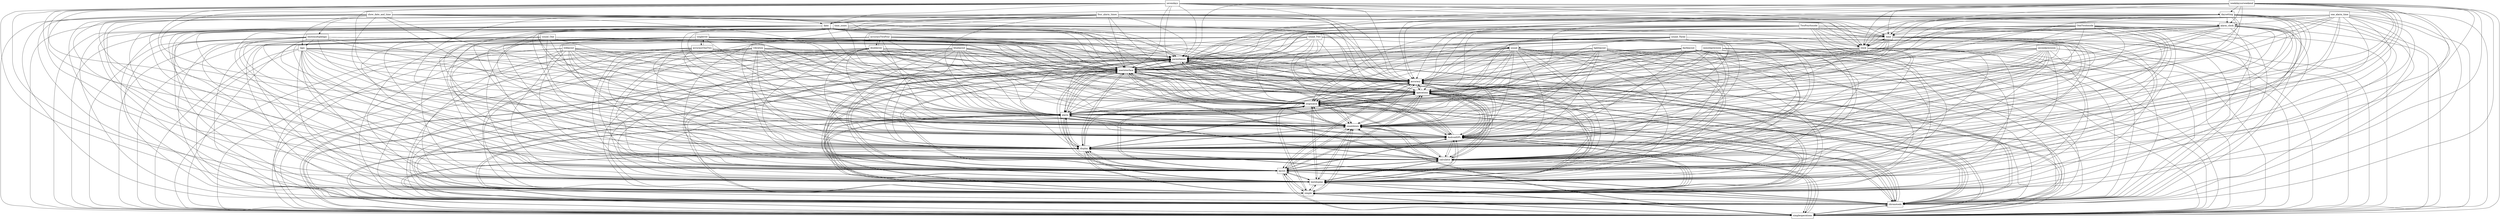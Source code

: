 digraph{
graph [rankdir=TB];
node [shape=box];
edge [arrowhead=normal];
0[label="OneTwohmode",]
1[label="darklayout",]
2[label="parentheses",]
3[label="userinterface",]
4[label="simpleoperations",]
5[label="chronotools",]
6[label="time_zones",]
7[label="sound_Three",]
8[label="stdlayout",]
9[label="sound_One",]
10[label="lightlayout",]
11[label="simple",]
12[label="four_alarm_times",]
13[label="accuracyTwoFour",]
14[label="date",]
15[label="time",]
16[label="textdisplay",]
17[label="minuteprecision",]
18[label="show_date_and_time",]
19[label="daysetting",]
20[label="layout",]
21[label="vibration",]
22[label="bluelayout",]
23[label="calculator",]
24[label="one_alarm_time",]
25[label="weekdaysorweekend",]
26[label="laps",]
27[label="clock",]
28[label="secondprecision",]
29[label="singlerow",]
30[label="sound_Two",]
31[label="display",]
32[label="alarm_clock",]
33[label="AndroidSPL",]
34[label="accuracyOneTwo",]
35[label="countdown",]
36[label="alarm",]
37[label="stopwatch",]
38[label="sound",]
39[label="TwoFourhmode",]
40[label="sevendays",]
41[label="showmultiplelaps",]
42[label="operations",]
43[label="accuracy",]
44[label="doublerow",]
0->2[label="",]
0->3[label="",]
0->4[label="",]
0->5[label="",]
0->11[label="",]
0->15[label="",]
0->16[label="",]
0->20[label="",]
0->23[label="",]
0->27[label="",]
0->31[label="",]
0->33[label="",]
0->35[label="",]
0->36[label="",]
0->37[label="",]
0->42[label="",]
0->43[label="",]
1->2[label="",]
1->3[label="",]
1->4[label="",]
1->5[label="",]
1->11[label="",]
1->16[label="",]
1->20[label="",]
1->23[label="",]
1->31[label="",]
1->33[label="",]
1->35[label="",]
1->36[label="",]
1->37[label="",]
1->42[label="",]
1->43[label="",]
2->3[label="",]
2->4[label="",]
2->5[label="",]
2->11[label="",]
2->16[label="",]
2->20[label="",]
2->23[label="",]
2->31[label="",]
2->33[label="",]
2->35[label="",]
2->36[label="",]
2->37[label="",]
2->42[label="",]
2->43[label="",]
3->2[label="",]
3->4[label="",]
3->5[label="",]
3->11[label="",]
3->16[label="",]
3->20[label="",]
3->23[label="",]
3->31[label="",]
3->33[label="",]
3->35[label="",]
3->36[label="",]
3->37[label="",]
3->42[label="",]
3->43[label="",]
4->2[label="",]
4->3[label="",]
4->5[label="",]
4->11[label="",]
4->16[label="",]
4->20[label="",]
4->23[label="",]
4->31[label="",]
4->33[label="",]
4->35[label="",]
4->36[label="",]
4->37[label="",]
4->42[label="",]
4->43[label="",]
5->2[label="",]
5->3[label="",]
5->4[label="",]
5->11[label="",]
5->16[label="",]
5->20[label="",]
5->23[label="",]
5->31[label="",]
5->33[label="",]
5->35[label="",]
5->36[label="",]
5->37[label="",]
5->42[label="",]
5->43[label="",]
6->2[label="",]
6->3[label="",]
6->4[label="",]
6->5[label="",]
6->11[label="",]
6->15[label="",]
6->16[label="",]
6->20[label="",]
6->23[label="",]
6->27[label="",]
6->31[label="",]
6->33[label="",]
6->35[label="",]
6->36[label="",]
6->37[label="",]
6->42[label="",]
6->43[label="",]
7->2[label="",]
7->3[label="",]
7->4[label="",]
7->5[label="",]
7->11[label="",]
7->16[label="",]
7->20[label="",]
7->23[label="",]
7->31[label="",]
7->33[label="",]
7->35[label="",]
7->36[label="",]
7->37[label="",]
7->38[label="",]
7->42[label="",]
7->43[label="",]
8->2[label="",]
8->3[label="",]
8->4[label="",]
8->5[label="",]
8->11[label="",]
8->16[label="",]
8->20[label="",]
8->23[label="",]
8->31[label="",]
8->33[label="",]
8->35[label="",]
8->36[label="",]
8->37[label="",]
8->42[label="",]
8->43[label="",]
9->2[label="",]
9->3[label="",]
9->4[label="",]
9->5[label="",]
9->11[label="",]
9->16[label="",]
9->20[label="",]
9->23[label="",]
9->31[label="",]
9->33[label="",]
9->35[label="",]
9->36[label="",]
9->37[label="",]
9->38[label="",]
9->42[label="",]
9->43[label="",]
10->2[label="",]
10->3[label="",]
10->4[label="",]
10->5[label="",]
10->11[label="",]
10->16[label="",]
10->20[label="",]
10->23[label="",]
10->31[label="",]
10->33[label="",]
10->35[label="",]
10->36[label="",]
10->37[label="",]
10->42[label="",]
10->43[label="",]
11->2[label="",]
11->3[label="",]
11->4[label="",]
11->5[label="",]
11->16[label="",]
11->20[label="",]
11->23[label="",]
11->31[label="",]
11->33[label="",]
11->35[label="",]
11->36[label="",]
11->37[label="",]
11->42[label="",]
11->43[label="",]
12->2[label="",]
12->3[label="",]
12->4[label="",]
12->5[label="",]
12->11[label="",]
12->15[label="",]
12->16[label="",]
12->20[label="",]
12->23[label="",]
12->27[label="",]
12->31[label="",]
12->32[label="",]
12->33[label="",]
12->35[label="",]
12->36[label="",]
12->37[label="",]
12->42[label="",]
12->43[label="",]
13->2[label="",]
13->3[label="",]
13->4[label="",]
13->5[label="",]
13->11[label="",]
13->16[label="",]
13->20[label="",]
13->23[label="",]
13->31[label="",]
13->33[label="",]
13->35[label="",]
13->36[label="",]
13->37[label="",]
13->42[label="",]
13->43[label="",]
13->44[label="",]
14->2[label="",]
14->3[label="",]
14->4[label="",]
14->5[label="",]
14->11[label="",]
14->15[label="",]
14->16[label="",]
14->20[label="",]
14->23[label="",]
14->27[label="",]
14->31[label="",]
14->33[label="",]
14->35[label="",]
14->36[label="",]
14->37[label="",]
14->42[label="",]
14->43[label="",]
15->2[label="",]
15->3[label="",]
15->4[label="",]
15->5[label="",]
15->11[label="",]
15->16[label="",]
15->20[label="",]
15->23[label="",]
15->27[label="",]
15->31[label="",]
15->33[label="",]
15->35[label="",]
15->36[label="",]
15->37[label="",]
15->42[label="",]
15->43[label="",]
16->2[label="",]
16->3[label="",]
16->4[label="",]
16->5[label="",]
16->11[label="",]
16->20[label="",]
16->23[label="",]
16->31[label="",]
16->33[label="",]
16->35[label="",]
16->36[label="",]
16->37[label="",]
16->42[label="",]
16->43[label="",]
17->2[label="",]
17->3[label="",]
17->4[label="",]
17->5[label="",]
17->11[label="",]
17->16[label="",]
17->20[label="",]
17->23[label="",]
17->31[label="",]
17->33[label="",]
17->35[label="",]
17->36[label="",]
17->37[label="",]
17->42[label="",]
17->43[label="",]
18->2[label="",]
18->3[label="",]
18->4[label="",]
18->5[label="",]
18->11[label="",]
18->14[label="",]
18->15[label="",]
18->16[label="",]
18->20[label="",]
18->23[label="",]
18->26[label="",]
18->27[label="",]
18->31[label="",]
18->33[label="",]
18->35[label="",]
18->36[label="",]
18->37[label="",]
18->41[label="",]
18->42[label="",]
18->43[label="",]
19->2[label="",]
19->3[label="",]
19->4[label="",]
19->5[label="",]
19->11[label="",]
19->14[label="",]
19->15[label="",]
19->16[label="",]
19->20[label="",]
19->23[label="",]
19->27[label="",]
19->31[label="",]
19->32[label="",]
19->33[label="",]
19->35[label="",]
19->36[label="",]
19->37[label="",]
19->42[label="",]
19->43[label="",]
20->2[label="",]
20->3[label="",]
20->4[label="",]
20->5[label="",]
20->11[label="",]
20->16[label="",]
20->23[label="",]
20->31[label="",]
20->33[label="",]
20->35[label="",]
20->36[label="",]
20->37[label="",]
20->42[label="",]
20->43[label="",]
21->2[label="",]
21->3[label="",]
21->4[label="",]
21->5[label="",]
21->11[label="",]
21->16[label="",]
21->20[label="",]
21->23[label="",]
21->31[label="",]
21->33[label="",]
21->35[label="",]
21->36[label="",]
21->37[label="",]
21->42[label="",]
21->43[label="",]
22->2[label="",]
22->3[label="",]
22->4[label="",]
22->5[label="",]
22->11[label="",]
22->16[label="",]
22->20[label="",]
22->23[label="",]
22->31[label="",]
22->33[label="",]
22->35[label="",]
22->36[label="",]
22->37[label="",]
22->42[label="",]
22->43[label="",]
23->2[label="",]
23->3[label="",]
23->4[label="",]
23->5[label="",]
23->11[label="",]
23->16[label="",]
23->20[label="",]
23->31[label="",]
23->33[label="",]
23->35[label="",]
23->36[label="",]
23->37[label="",]
23->42[label="",]
23->43[label="",]
24->2[label="",]
24->3[label="",]
24->4[label="",]
24->5[label="",]
24->11[label="",]
24->15[label="",]
24->16[label="",]
24->20[label="",]
24->23[label="",]
24->27[label="",]
24->31[label="",]
24->32[label="",]
24->33[label="",]
24->35[label="",]
24->36[label="",]
24->37[label="",]
24->42[label="",]
24->43[label="",]
25->2[label="",]
25->3[label="",]
25->4[label="",]
25->5[label="",]
25->11[label="",]
25->14[label="",]
25->15[label="",]
25->16[label="",]
25->19[label="",]
25->20[label="",]
25->23[label="",]
25->27[label="",]
25->31[label="",]
25->32[label="",]
25->33[label="",]
25->35[label="",]
25->36[label="",]
25->37[label="",]
25->42[label="",]
25->43[label="",]
26->2[label="",]
26->3[label="",]
26->4[label="",]
26->5[label="",]
26->11[label="",]
26->16[label="",]
26->20[label="",]
26->23[label="",]
26->31[label="",]
26->33[label="",]
26->35[label="",]
26->36[label="",]
26->37[label="",]
26->42[label="",]
26->43[label="",]
27->2[label="",]
27->3[label="",]
27->4[label="",]
27->5[label="",]
27->11[label="",]
27->15[label="",]
27->16[label="",]
27->20[label="",]
27->23[label="",]
27->31[label="",]
27->33[label="",]
27->35[label="",]
27->36[label="",]
27->37[label="",]
27->42[label="",]
27->43[label="",]
28->2[label="",]
28->3[label="",]
28->4[label="",]
28->5[label="",]
28->11[label="",]
28->16[label="",]
28->20[label="",]
28->23[label="",]
28->31[label="",]
28->33[label="",]
28->35[label="",]
28->36[label="",]
28->37[label="",]
28->42[label="",]
28->43[label="",]
29->2[label="",]
29->3[label="",]
29->4[label="",]
29->5[label="",]
29->11[label="",]
29->16[label="",]
29->20[label="",]
29->23[label="",]
29->31[label="",]
29->33[label="",]
29->34[label="",]
29->35[label="",]
29->36[label="",]
29->37[label="",]
29->42[label="",]
29->43[label="",]
30->2[label="",]
30->3[label="",]
30->4[label="",]
30->5[label="",]
30->11[label="",]
30->16[label="",]
30->20[label="",]
30->23[label="",]
30->31[label="",]
30->33[label="",]
30->35[label="",]
30->36[label="",]
30->37[label="",]
30->38[label="",]
30->42[label="",]
30->43[label="",]
31->2[label="",]
31->3[label="",]
31->4[label="",]
31->5[label="",]
31->11[label="",]
31->16[label="",]
31->20[label="",]
31->23[label="",]
31->33[label="",]
31->35[label="",]
31->36[label="",]
31->37[label="",]
31->42[label="",]
31->43[label="",]
32->2[label="",]
32->3[label="",]
32->4[label="",]
32->5[label="",]
32->11[label="",]
32->15[label="",]
32->16[label="",]
32->20[label="",]
32->23[label="",]
32->27[label="",]
32->31[label="",]
32->33[label="",]
32->35[label="",]
32->36[label="",]
32->37[label="",]
32->42[label="",]
32->43[label="",]
33->2[label="",]
33->3[label="",]
33->4[label="",]
33->5[label="",]
33->11[label="",]
33->16[label="",]
33->20[label="",]
33->23[label="",]
33->31[label="",]
33->35[label="",]
33->36[label="",]
33->37[label="",]
33->42[label="",]
33->43[label="",]
34->2[label="",]
34->3[label="",]
34->4[label="",]
34->5[label="",]
34->11[label="",]
34->16[label="",]
34->20[label="",]
34->23[label="",]
34->29[label="",]
34->31[label="",]
34->33[label="",]
34->35[label="",]
34->36[label="",]
34->37[label="",]
34->42[label="",]
34->43[label="",]
35->2[label="",]
35->3[label="",]
35->4[label="",]
35->5[label="",]
35->11[label="",]
35->16[label="",]
35->20[label="",]
35->23[label="",]
35->31[label="",]
35->33[label="",]
35->36[label="",]
35->37[label="",]
35->42[label="",]
35->43[label="",]
36->2[label="",]
36->3[label="",]
36->4[label="",]
36->5[label="",]
36->11[label="",]
36->16[label="",]
36->20[label="",]
36->23[label="",]
36->31[label="",]
36->33[label="",]
36->35[label="",]
36->37[label="",]
36->42[label="",]
36->43[label="",]
37->2[label="",]
37->3[label="",]
37->4[label="",]
37->5[label="",]
37->11[label="",]
37->16[label="",]
37->20[label="",]
37->23[label="",]
37->31[label="",]
37->33[label="",]
37->35[label="",]
37->36[label="",]
37->42[label="",]
37->43[label="",]
38->2[label="",]
38->3[label="",]
38->4[label="",]
38->5[label="",]
38->11[label="",]
38->16[label="",]
38->20[label="",]
38->23[label="",]
38->31[label="",]
38->33[label="",]
38->35[label="",]
38->36[label="",]
38->37[label="",]
38->42[label="",]
38->43[label="",]
39->2[label="",]
39->3[label="",]
39->4[label="",]
39->5[label="",]
39->11[label="",]
39->15[label="",]
39->16[label="",]
39->20[label="",]
39->23[label="",]
39->27[label="",]
39->31[label="",]
39->33[label="",]
39->35[label="",]
39->36[label="",]
39->37[label="",]
39->42[label="",]
39->43[label="",]
40->2[label="",]
40->3[label="",]
40->4[label="",]
40->5[label="",]
40->11[label="",]
40->14[label="",]
40->15[label="",]
40->16[label="",]
40->19[label="",]
40->20[label="",]
40->23[label="",]
40->27[label="",]
40->31[label="",]
40->32[label="",]
40->33[label="",]
40->35[label="",]
40->36[label="",]
40->37[label="",]
40->42[label="",]
40->43[label="",]
41->2[label="",]
41->3[label="",]
41->4[label="",]
41->5[label="",]
41->11[label="",]
41->16[label="",]
41->20[label="",]
41->23[label="",]
41->26[label="",]
41->31[label="",]
41->33[label="",]
41->35[label="",]
41->36[label="",]
41->37[label="",]
41->42[label="",]
41->43[label="",]
42->2[label="",]
42->3[label="",]
42->4[label="",]
42->5[label="",]
42->11[label="",]
42->16[label="",]
42->20[label="",]
42->23[label="",]
42->31[label="",]
42->33[label="",]
42->35[label="",]
42->36[label="",]
42->37[label="",]
42->43[label="",]
43->2[label="",]
43->3[label="",]
43->4[label="",]
43->5[label="",]
43->11[label="",]
43->16[label="",]
43->20[label="",]
43->23[label="",]
43->31[label="",]
43->33[label="",]
43->35[label="",]
43->36[label="",]
43->37[label="",]
43->42[label="",]
44->2[label="",]
44->3[label="",]
44->4[label="",]
44->5[label="",]
44->11[label="",]
44->13[label="",]
44->16[label="",]
44->20[label="",]
44->23[label="",]
44->31[label="",]
44->33[label="",]
44->35[label="",]
44->36[label="",]
44->37[label="",]
44->42[label="",]
44->43[label="",]
}
